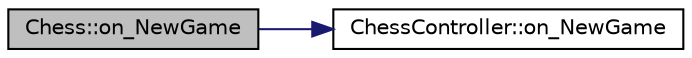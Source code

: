 digraph G
{
  bgcolor="transparent";
  edge [fontname="Helvetica",fontsize="10",labelfontname="Helvetica",labelfontsize="10"];
  node [fontname="Helvetica",fontsize="10",shape=record];
  rankdir=LR;
  Node1 [label="Chess::on_NewGame",height=0.2,width=0.4,color="black", fillcolor="grey75", style="filled" fontcolor="black"];
  Node1 -> Node2 [color="midnightblue",fontsize="10",style="solid",fontname="Helvetica"];
  Node2 [label="ChessController::on_NewGame",height=0.2,width=0.4,color="black",URL="$dd/ded/classChessController.html#a456a00be5d2488d3a8c5c1fe50997f5b",tooltip="Handle when the user selected the new game button."];
}
